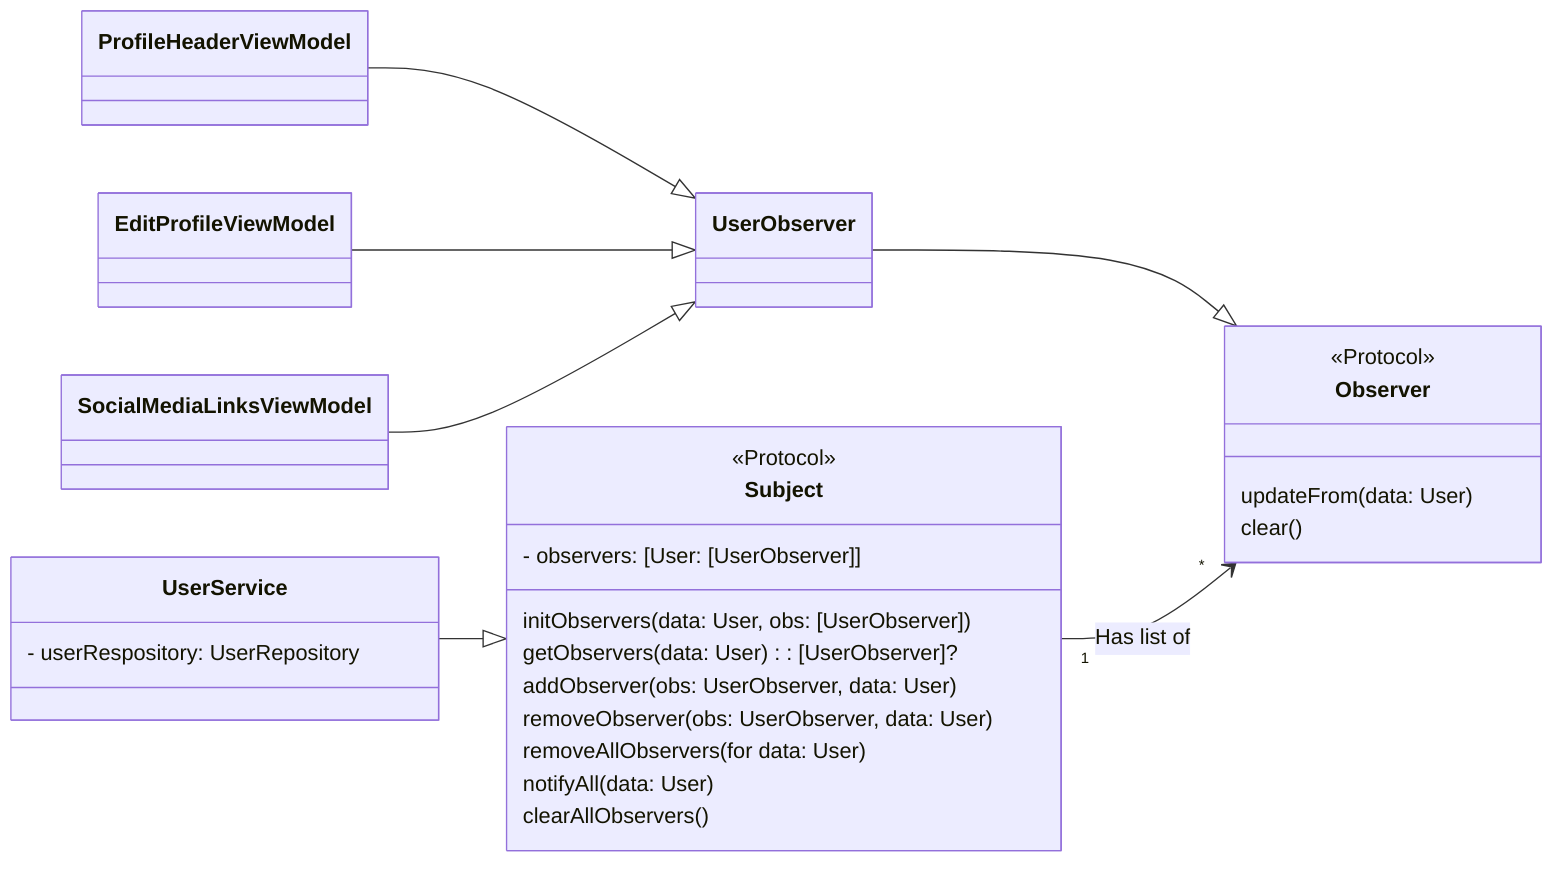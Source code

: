 classDiagram
    direction LR
    UserService --|> Subject
    ProfileHeaderViewModel --|> UserObserver
    EditProfileViewModel --|> UserObserver
    SocialMediaLinksViewModel --|> UserObserver
    UserObserver --|> Observer
    Subject "1" --> "* "Observer: Has list of
    
    class Subject {
        <<Protocol>>
        - observers: [User: [UserObserver]]
        initObservers(data: User, obs: [UserObserver])
        getObservers(data: User): [UserObserver]?
        addObserver(obs: UserObserver, data: User)
        removeObserver(obs: UserObserver, data: User)
        removeAllObservers(for data: User)
        notifyAll(data: User)
        clearAllObservers()
    }

    class Observer {
        <<Protocol>>
        updateFrom(data: User)
        clear()
    }

    class UserService {
        - userRespository: UserRepository
    }

    class ProfileHeaderViewModel { }
    class EditProfileViewModel { }
    class SocialMediaLinksViewModel { }

    class UserObserver { }